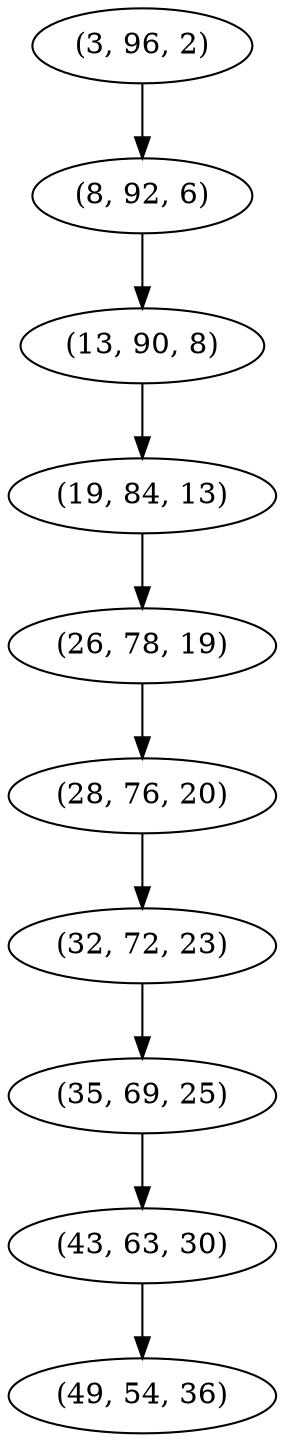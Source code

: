 digraph tree {
    "(3, 96, 2)";
    "(8, 92, 6)";
    "(13, 90, 8)";
    "(19, 84, 13)";
    "(26, 78, 19)";
    "(28, 76, 20)";
    "(32, 72, 23)";
    "(35, 69, 25)";
    "(43, 63, 30)";
    "(49, 54, 36)";
    "(3, 96, 2)" -> "(8, 92, 6)";
    "(8, 92, 6)" -> "(13, 90, 8)";
    "(13, 90, 8)" -> "(19, 84, 13)";
    "(19, 84, 13)" -> "(26, 78, 19)";
    "(26, 78, 19)" -> "(28, 76, 20)";
    "(28, 76, 20)" -> "(32, 72, 23)";
    "(32, 72, 23)" -> "(35, 69, 25)";
    "(35, 69, 25)" -> "(43, 63, 30)";
    "(43, 63, 30)" -> "(49, 54, 36)";
}
